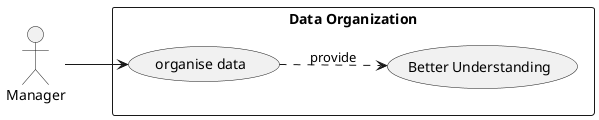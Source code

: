 @startuml
'https://plantuml.com/use-case-diagram
left to right direction
actor Mng as "Manager"
rectangle "Data Organization" {

 usecase UC4 as "organise data"
 usecase UCa as "Better Understanding"
 UC4 ..> UCa : provide

 Mng ..> UC4

 UC4 - Mng
@enduml